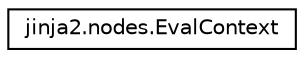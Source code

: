 digraph "Graphical Class Hierarchy"
{
 // LATEX_PDF_SIZE
  edge [fontname="Helvetica",fontsize="10",labelfontname="Helvetica",labelfontsize="10"];
  node [fontname="Helvetica",fontsize="10",shape=record];
  rankdir="LR";
  Node0 [label="jinja2.nodes.EvalContext",height=0.2,width=0.4,color="black", fillcolor="white", style="filled",URL="$classjinja2_1_1nodes_1_1EvalContext.html",tooltip=" "];
}
